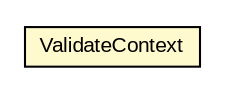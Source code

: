 #!/usr/local/bin/dot
#
# Class diagram 
# Generated by UMLGraph version R5_6-24-gf6e263 (http://www.umlgraph.org/)
#

digraph G {
	edge [fontname="arial",fontsize=10,labelfontname="arial",labelfontsize=10];
	node [fontname="arial",fontsize=10,shape=plaintext];
	nodesep=0.25;
	ranksep=0.5;
	// net.trajano.openidconnect.jaspic.internal.ValidateContext
	c11207 [label=<<table title="net.trajano.openidconnect.jaspic.internal.ValidateContext" border="0" cellborder="1" cellspacing="0" cellpadding="2" port="p" bgcolor="lemonChiffon" href="./ValidateContext.html">
		<tr><td><table border="0" cellspacing="0" cellpadding="1">
<tr><td align="center" balign="center"> ValidateContext </td></tr>
		</table></td></tr>
		</table>>, URL="./ValidateContext.html", fontname="arial", fontcolor="black", fontsize=10.0];
}

